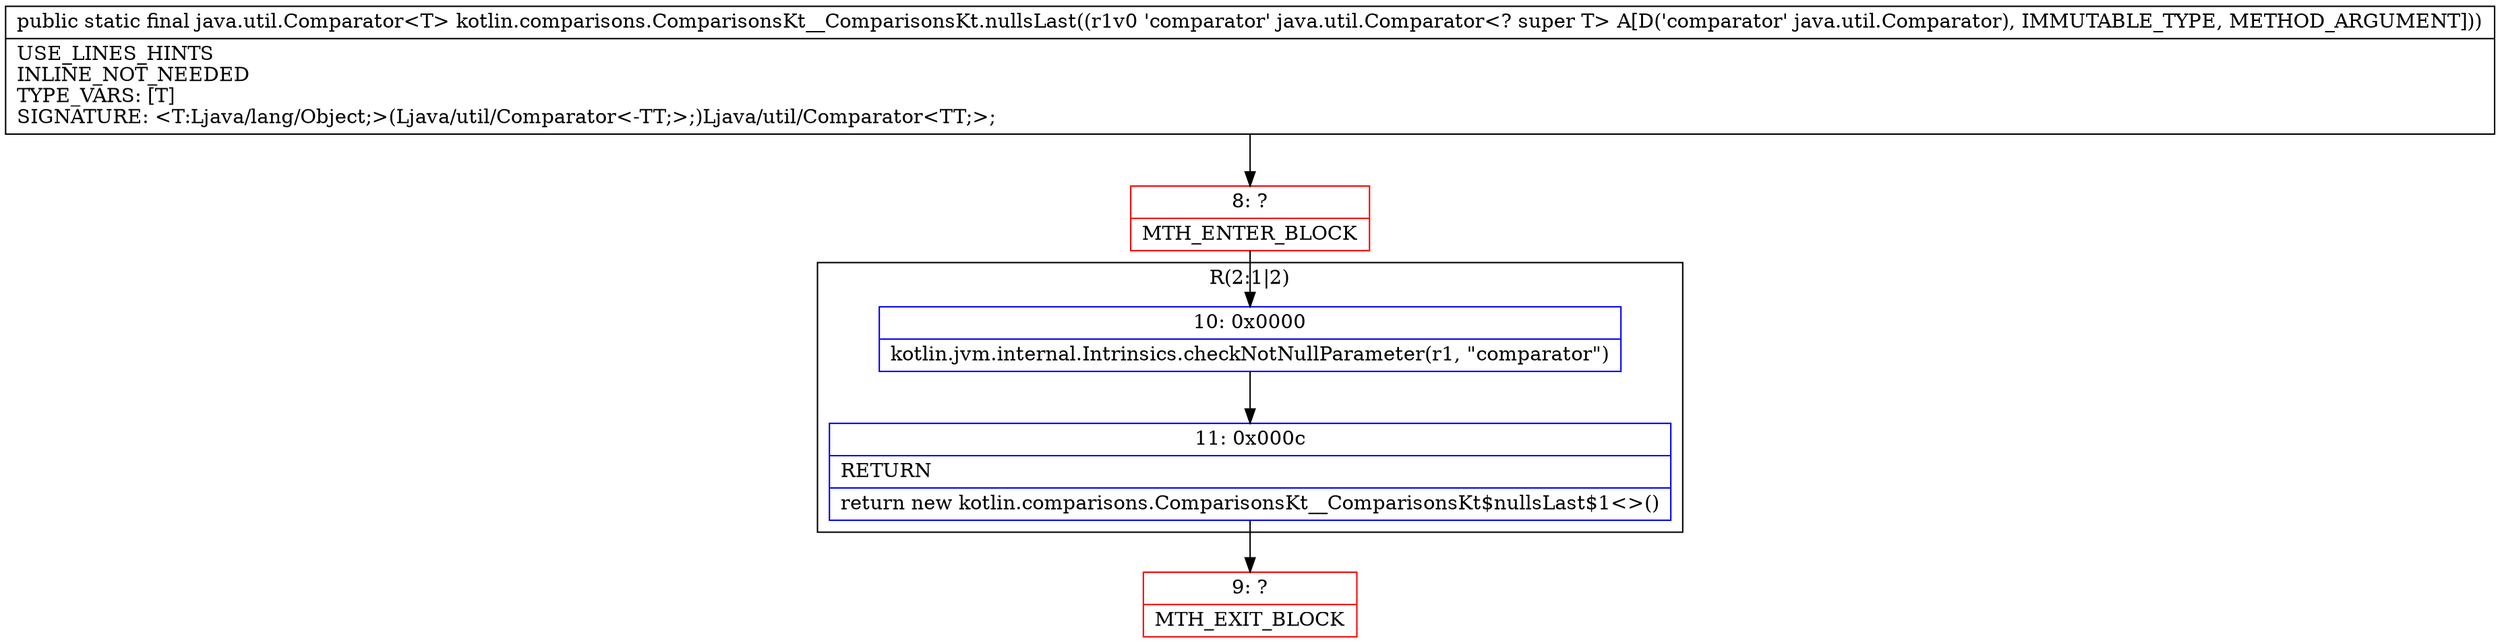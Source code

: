 digraph "CFG forkotlin.comparisons.ComparisonsKt__ComparisonsKt.nullsLast(Ljava\/util\/Comparator;)Ljava\/util\/Comparator;" {
subgraph cluster_Region_1483545075 {
label = "R(2:1|2)";
node [shape=record,color=blue];
Node_10 [shape=record,label="{10\:\ 0x0000|kotlin.jvm.internal.Intrinsics.checkNotNullParameter(r1, \"comparator\")\l}"];
Node_11 [shape=record,label="{11\:\ 0x000c|RETURN\l|return new kotlin.comparisons.ComparisonsKt__ComparisonsKt$nullsLast$1\<\>()\l}"];
}
Node_8 [shape=record,color=red,label="{8\:\ ?|MTH_ENTER_BLOCK\l}"];
Node_9 [shape=record,color=red,label="{9\:\ ?|MTH_EXIT_BLOCK\l}"];
MethodNode[shape=record,label="{public static final java.util.Comparator\<T\> kotlin.comparisons.ComparisonsKt__ComparisonsKt.nullsLast((r1v0 'comparator' java.util.Comparator\<? super T\> A[D('comparator' java.util.Comparator), IMMUTABLE_TYPE, METHOD_ARGUMENT]))  | USE_LINES_HINTS\lINLINE_NOT_NEEDED\lTYPE_VARS: [T]\lSIGNATURE: \<T:Ljava\/lang\/Object;\>(Ljava\/util\/Comparator\<\-TT;\>;)Ljava\/util\/Comparator\<TT;\>;\l}"];
MethodNode -> Node_8;Node_10 -> Node_11;
Node_11 -> Node_9;
Node_8 -> Node_10;
}

